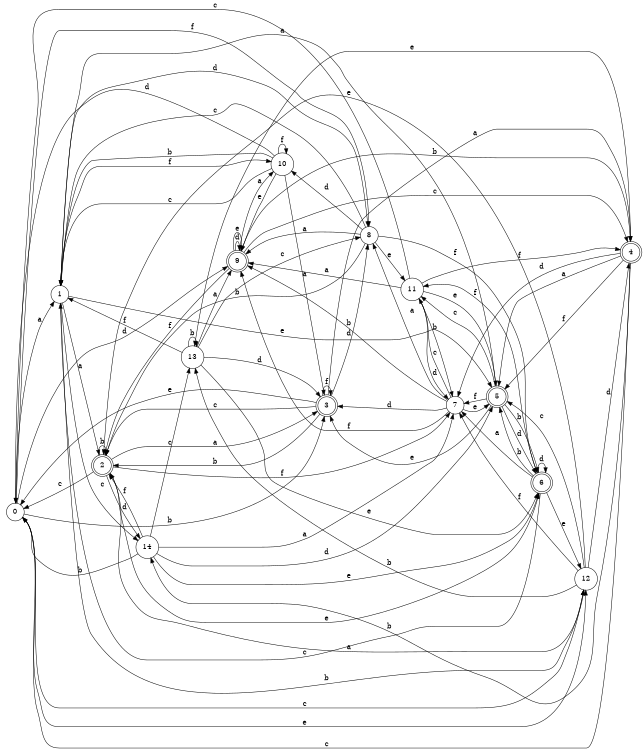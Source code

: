 digraph n12_4 {
__start0 [label="" shape="none"];

rankdir=LR;
size="8,5";

s0 [style="filled", color="black", fillcolor="white" shape="circle", label="0"];
s1 [style="filled", color="black", fillcolor="white" shape="circle", label="1"];
s2 [style="rounded,filled", color="black", fillcolor="white" shape="doublecircle", label="2"];
s3 [style="rounded,filled", color="black", fillcolor="white" shape="doublecircle", label="3"];
s4 [style="rounded,filled", color="black", fillcolor="white" shape="doublecircle", label="4"];
s5 [style="rounded,filled", color="black", fillcolor="white" shape="doublecircle", label="5"];
s6 [style="rounded,filled", color="black", fillcolor="white" shape="doublecircle", label="6"];
s7 [style="filled", color="black", fillcolor="white" shape="circle", label="7"];
s8 [style="filled", color="black", fillcolor="white" shape="circle", label="8"];
s9 [style="rounded,filled", color="black", fillcolor="white" shape="doublecircle", label="9"];
s10 [style="filled", color="black", fillcolor="white" shape="circle", label="10"];
s11 [style="filled", color="black", fillcolor="white" shape="circle", label="11"];
s12 [style="filled", color="black", fillcolor="white" shape="circle", label="12"];
s13 [style="filled", color="black", fillcolor="white" shape="circle", label="13"];
s14 [style="filled", color="black", fillcolor="white" shape="circle", label="14"];
s0 -> s1 [label="a"];
s0 -> s3 [label="b"];
s0 -> s12 [label="c"];
s0 -> s9 [label="d"];
s0 -> s12 [label="e"];
s0 -> s8 [label="f"];
s1 -> s2 [label="a"];
s1 -> s12 [label="b"];
s1 -> s14 [label="c"];
s1 -> s8 [label="d"];
s1 -> s5 [label="e"];
s1 -> s10 [label="f"];
s2 -> s3 [label="a"];
s2 -> s2 [label="b"];
s2 -> s0 [label="c"];
s2 -> s14 [label="d"];
s2 -> s6 [label="e"];
s2 -> s7 [label="f"];
s3 -> s4 [label="a"];
s3 -> s2 [label="b"];
s3 -> s2 [label="c"];
s3 -> s8 [label="d"];
s3 -> s0 [label="e"];
s3 -> s3 [label="f"];
s4 -> s5 [label="a"];
s4 -> s14 [label="b"];
s4 -> s0 [label="c"];
s4 -> s7 [label="d"];
s4 -> s13 [label="e"];
s4 -> s5 [label="f"];
s5 -> s1 [label="a"];
s5 -> s6 [label="b"];
s5 -> s11 [label="c"];
s5 -> s6 [label="d"];
s5 -> s3 [label="e"];
s5 -> s7 [label="f"];
s6 -> s7 [label="a"];
s6 -> s5 [label="b"];
s6 -> s1 [label="c"];
s6 -> s6 [label="d"];
s6 -> s12 [label="e"];
s6 -> s11 [label="f"];
s7 -> s8 [label="a"];
s7 -> s9 [label="b"];
s7 -> s11 [label="c"];
s7 -> s3 [label="d"];
s7 -> s5 [label="e"];
s7 -> s9 [label="f"];
s8 -> s9 [label="a"];
s8 -> s2 [label="b"];
s8 -> s1 [label="c"];
s8 -> s10 [label="d"];
s8 -> s11 [label="e"];
s8 -> s6 [label="f"];
s9 -> s10 [label="a"];
s9 -> s4 [label="b"];
s9 -> s4 [label="c"];
s9 -> s9 [label="d"];
s9 -> s9 [label="e"];
s9 -> s2 [label="f"];
s10 -> s3 [label="a"];
s10 -> s1 [label="b"];
s10 -> s1 [label="c"];
s10 -> s0 [label="d"];
s10 -> s9 [label="e"];
s10 -> s10 [label="f"];
s11 -> s9 [label="a"];
s11 -> s7 [label="b"];
s11 -> s0 [label="c"];
s11 -> s7 [label="d"];
s11 -> s5 [label="e"];
s11 -> s4 [label="f"];
s12 -> s2 [label="a"];
s12 -> s13 [label="b"];
s12 -> s5 [label="c"];
s12 -> s4 [label="d"];
s12 -> s2 [label="e"];
s12 -> s7 [label="f"];
s13 -> s9 [label="a"];
s13 -> s13 [label="b"];
s13 -> s8 [label="c"];
s13 -> s3 [label="d"];
s13 -> s6 [label="e"];
s13 -> s1 [label="f"];
s14 -> s7 [label="a"];
s14 -> s0 [label="b"];
s14 -> s13 [label="c"];
s14 -> s5 [label="d"];
s14 -> s6 [label="e"];
s14 -> s2 [label="f"];

}